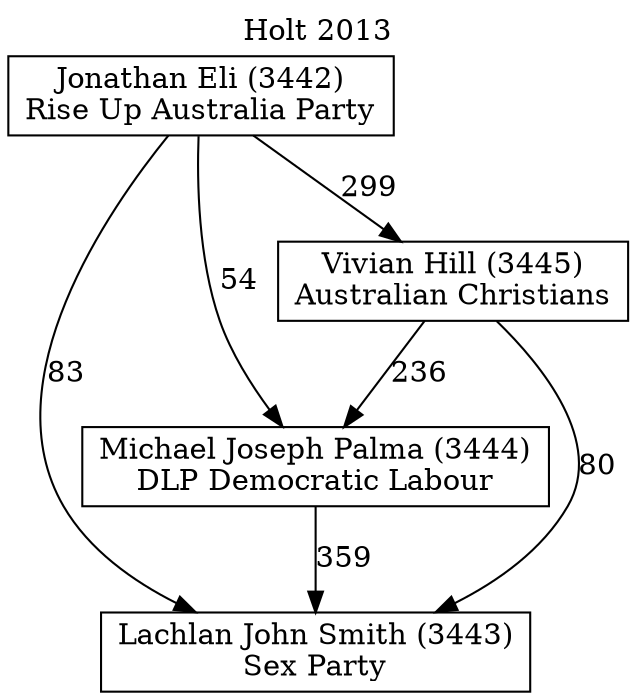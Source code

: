 // House preference flow
digraph "Lachlan John Smith (3443)_Holt_2013" {
	graph [label="Holt 2013" labelloc=t mclimit=2]
	node [shape=box]
	"Lachlan John Smith (3443)" [label="Lachlan John Smith (3443)
Sex Party"]
	"Michael Joseph Palma (3444)" [label="Michael Joseph Palma (3444)
DLP Democratic Labour"]
	"Vivian Hill (3445)" [label="Vivian Hill (3445)
Australian Christians"]
	"Jonathan Eli (3442)" [label="Jonathan Eli (3442)
Rise Up Australia Party"]
	"Michael Joseph Palma (3444)" -> "Lachlan John Smith (3443)" [label=359]
	"Vivian Hill (3445)" -> "Michael Joseph Palma (3444)" [label=236]
	"Jonathan Eli (3442)" -> "Vivian Hill (3445)" [label=299]
	"Vivian Hill (3445)" -> "Lachlan John Smith (3443)" [label=80]
	"Jonathan Eli (3442)" -> "Lachlan John Smith (3443)" [label=83]
	"Jonathan Eli (3442)" -> "Michael Joseph Palma (3444)" [label=54]
}
